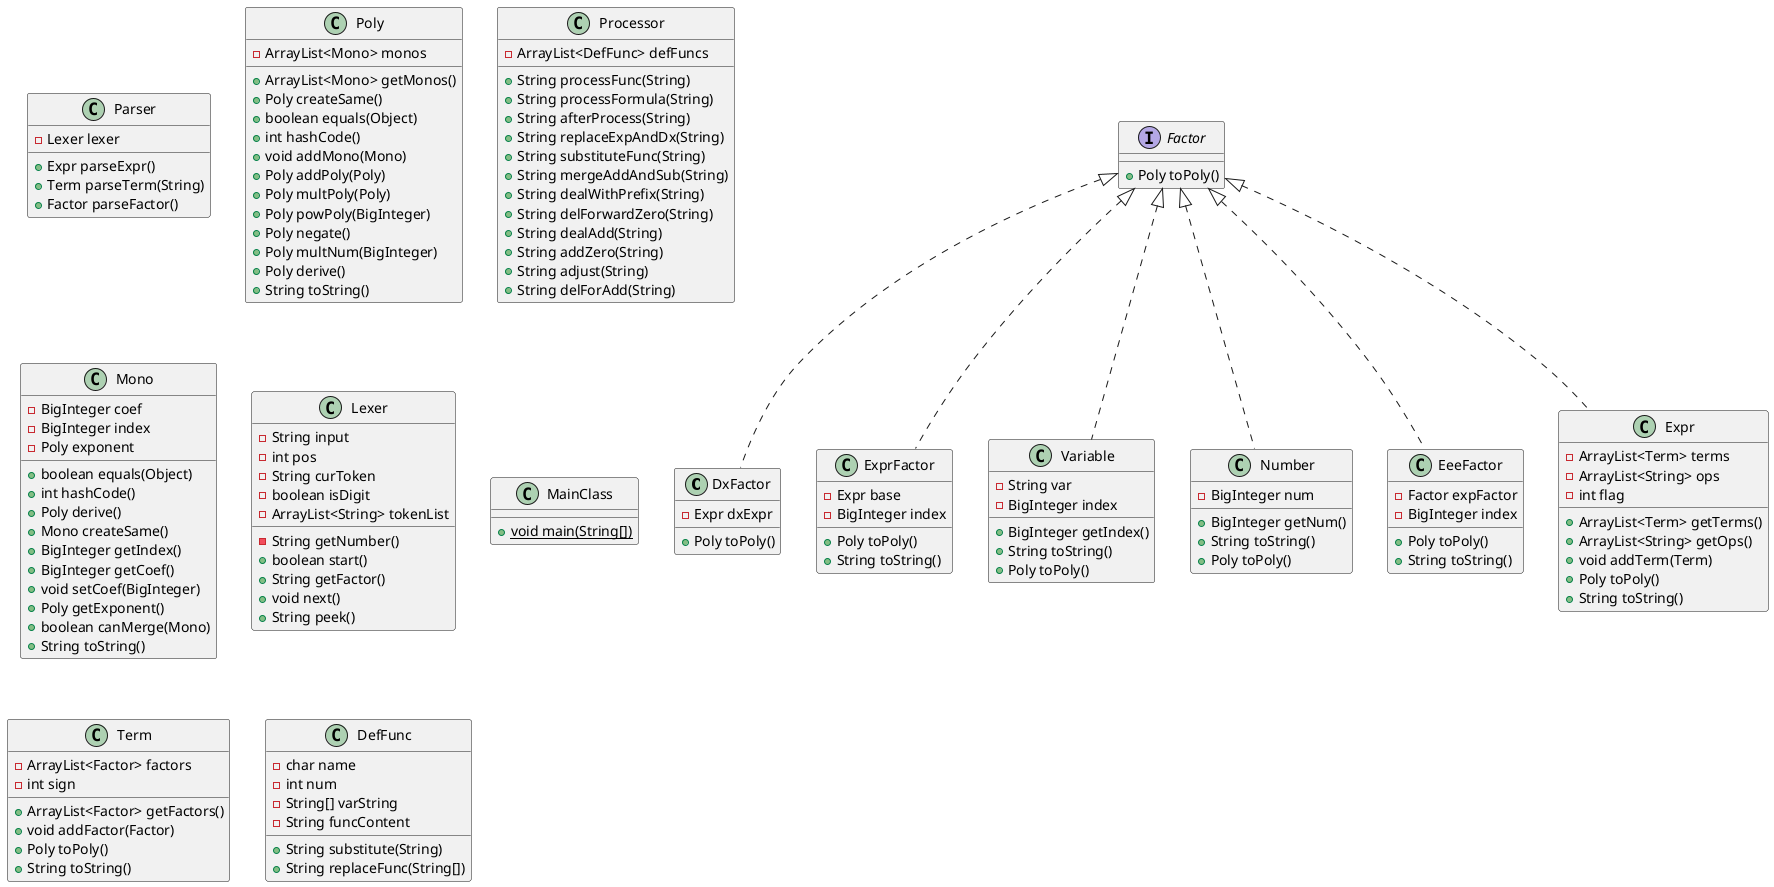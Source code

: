 @startuml
class DxFactor {
- Expr dxExpr
+ Poly toPoly()
}


class ExprFactor {
- Expr base
- BigInteger index
+ Poly toPoly()
+ String toString()
}


class Variable {
- String var
- BigInteger index
+ BigInteger getIndex()
+ String toString()
+ Poly toPoly()
}


interface Factor {
+ Poly toPoly()
}

class Number {
- BigInteger num
+ BigInteger getNum()
+ String toString()
+ Poly toPoly()
}


class Parser {
- Lexer lexer
+ Expr parseExpr()
+ Term parseTerm(String)
+ Factor parseFactor()
}


class Poly {
- ArrayList<Mono> monos
+ ArrayList<Mono> getMonos()
+ Poly createSame()
+ boolean equals(Object)
+ int hashCode()
+ void addMono(Mono)
+ Poly addPoly(Poly)
+ Poly multPoly(Poly)
+ Poly powPoly(BigInteger)
+ Poly negate()
+ Poly multNum(BigInteger)
+ Poly derive()
+ String toString()
}


class EeeFactor {
- Factor expFactor
- BigInteger index
+ Poly toPoly()
+ String toString()
}


class Processor {
- ArrayList<DefFunc> defFuncs
+ String processFunc(String)
+ String processFormula(String)
+ String afterProcess(String)
+ String replaceExpAndDx(String)
+ String substituteFunc(String)
+ String mergeAddAndSub(String)
+ String dealWithPrefix(String)
+ String delForwardZero(String)
+ String dealAdd(String)
+ String addZero(String)
+ String adjust(String)
+ String delForAdd(String)
}


class Expr {
- ArrayList<Term> terms
- ArrayList<String> ops
- int flag
+ ArrayList<Term> getTerms()
+ ArrayList<String> getOps()
+ void addTerm(Term)
+ Poly toPoly()
+ String toString()
}


class Mono {
- BigInteger coef
- BigInteger index
- Poly exponent
+ boolean equals(Object)
+ int hashCode()
+ Poly derive()
+ Mono createSame()
+ BigInteger getIndex()
+ BigInteger getCoef()
+ void setCoef(BigInteger)
+ Poly getExponent()
+ boolean canMerge(Mono)
+ String toString()
}


class Lexer {
- String input
- int pos
- String curToken
- boolean isDigit
- ArrayList<String> tokenList
- String getNumber()
+ boolean start()
+ String getFactor()
+ void next()
+ String peek()
}


class MainClass {
+ {static} void main(String[])
}

class Term {
- ArrayList<Factor> factors
- int sign
+ ArrayList<Factor> getFactors()
+ void addFactor(Factor)
+ Poly toPoly()
+ String toString()
}


class DefFunc {
- char name
- int num
- String[] varString
- String funcContent
+ String substitute(String)
+ String replaceFunc(String[])
}




Factor <|.. DxFactor
Factor <|.. ExprFactor
Factor <|.. Variable
Factor <|.. Number
Factor <|.. EeeFactor
Factor <|.. Expr
@enduml